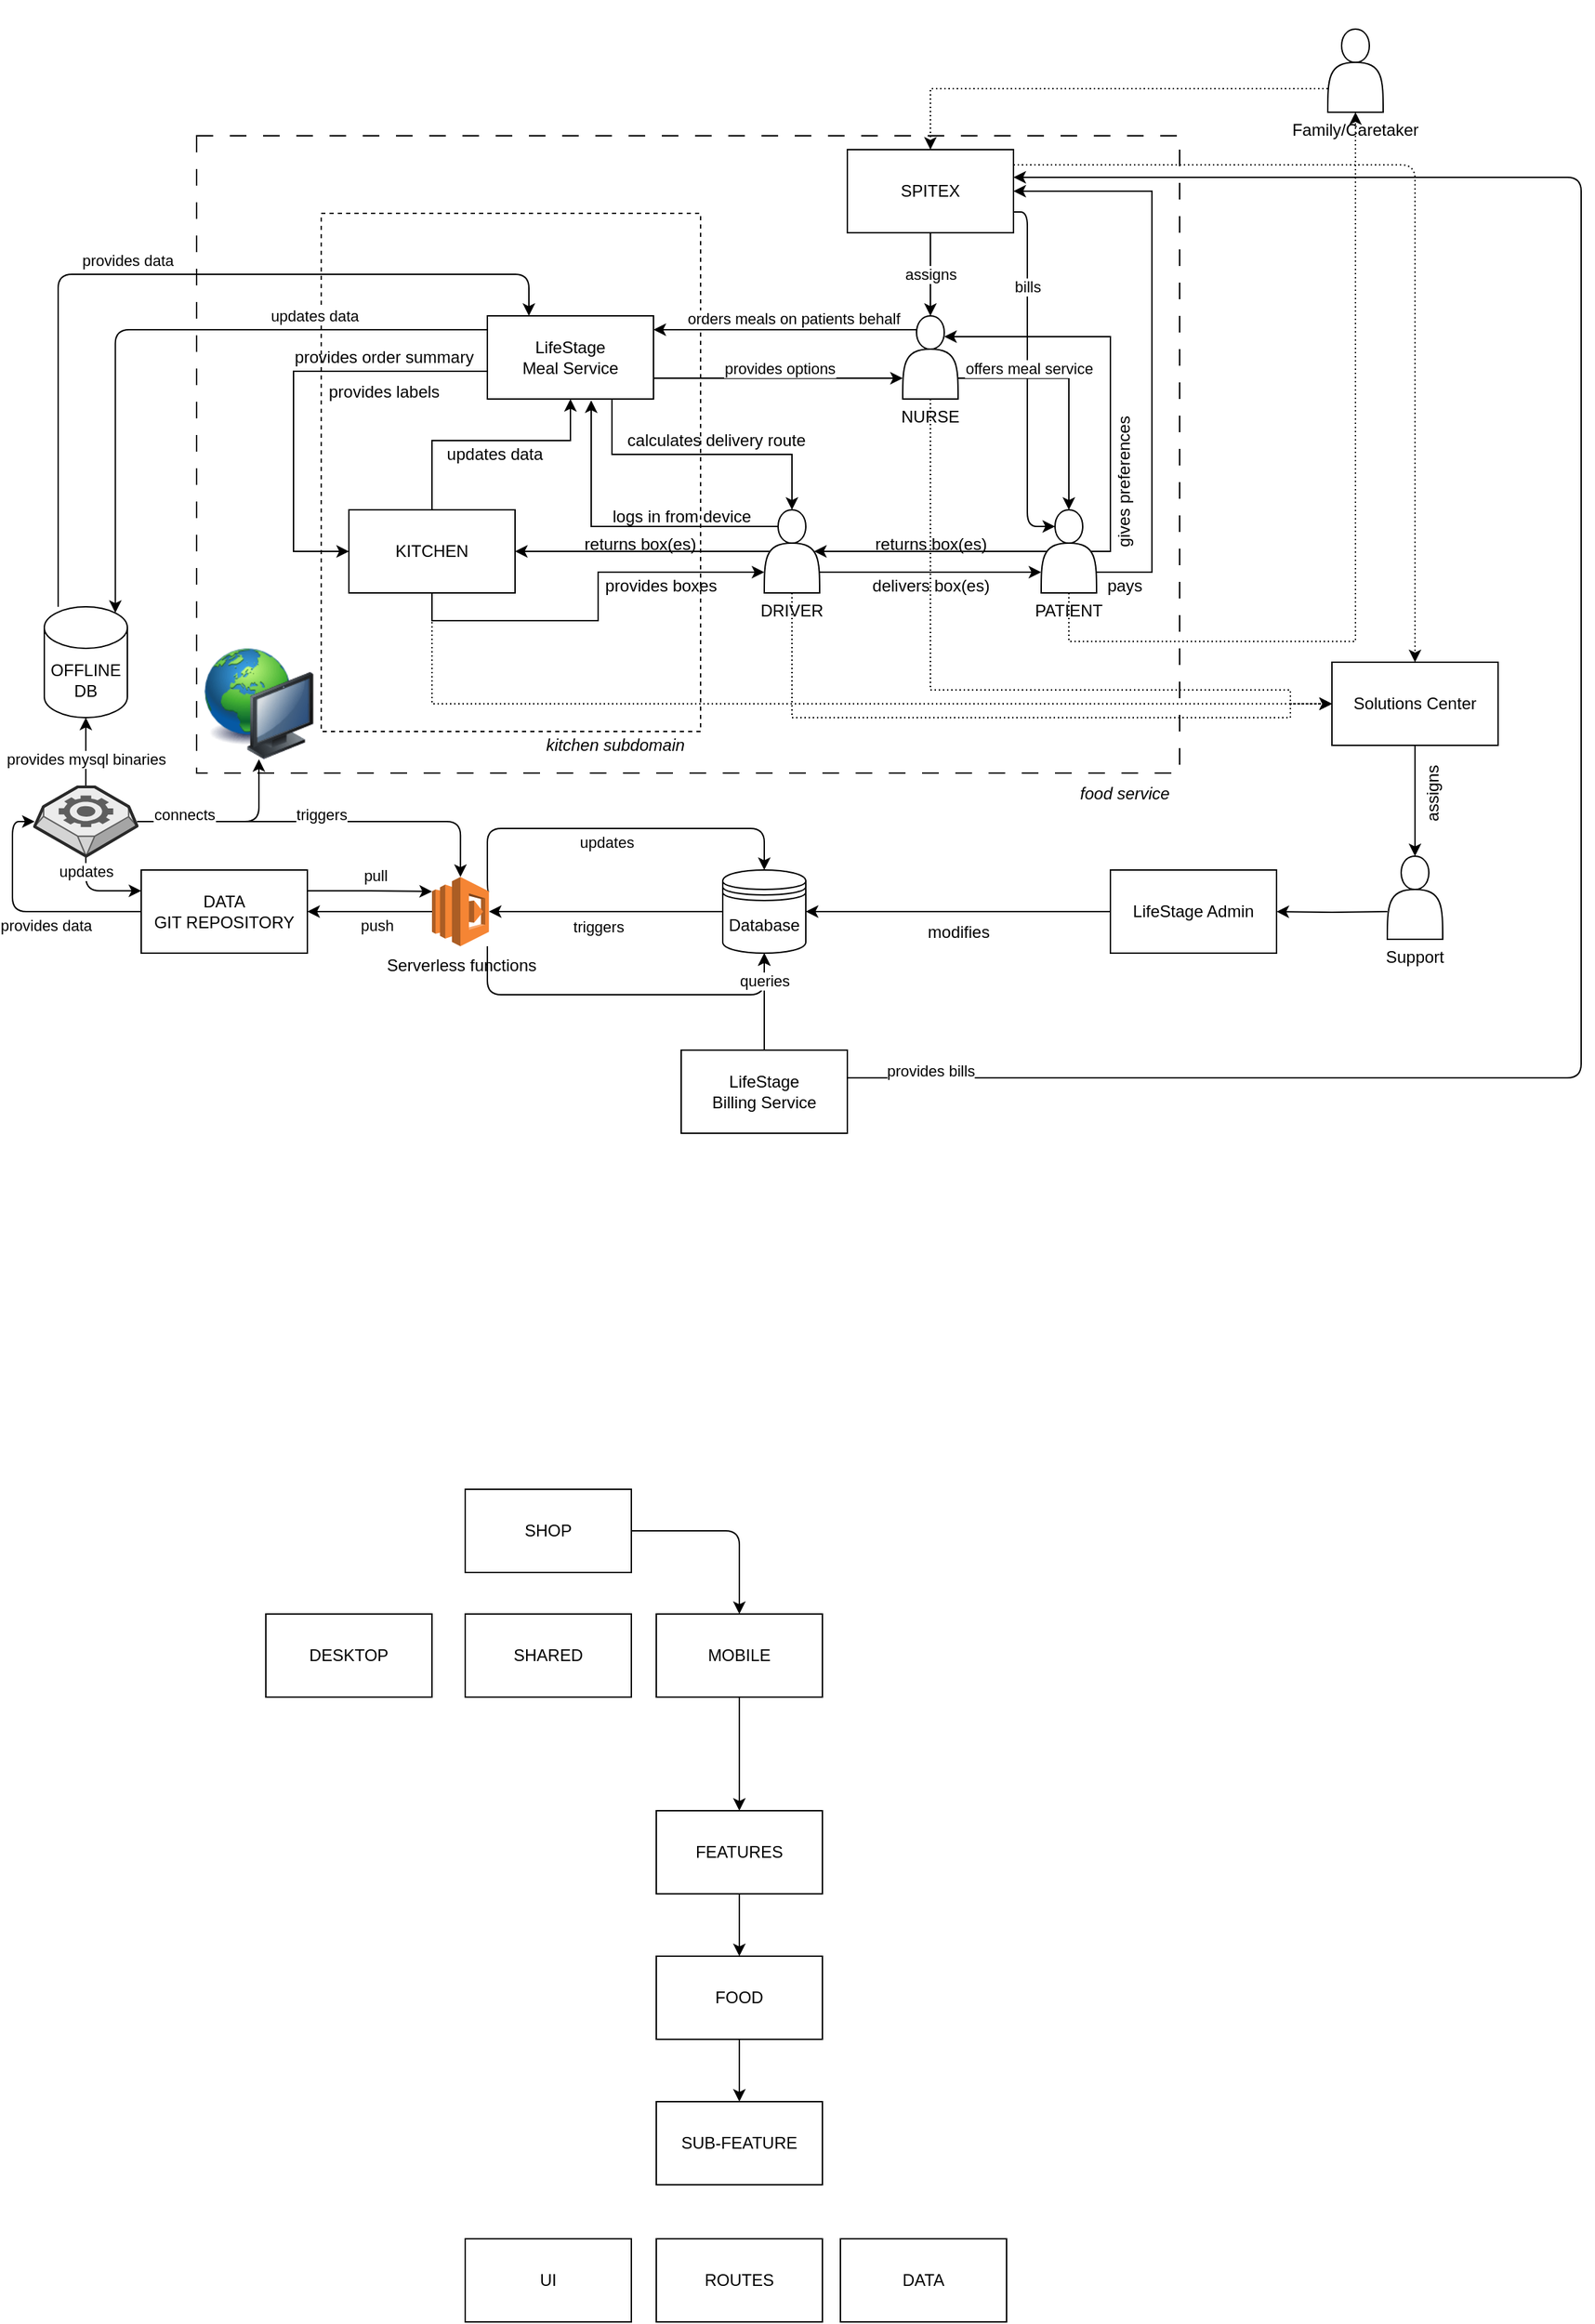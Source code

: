 <mxfile version="21.0.2" type="github">
  <diagram name="Page-1" id="9POOlKeSEhua3jHFWkTK">
    <mxGraphModel dx="1766" dy="1273" grid="0" gridSize="10" guides="1" tooltips="1" connect="1" arrows="1" fold="1" page="0" pageScale="1" pageWidth="850" pageHeight="1100" math="0" shadow="0">
      <root>
        <mxCell id="0" />
        <mxCell id="1" parent="0" />
        <mxCell id="RiPGVF7zUBKzGbnCWVi9-37" value="" style="rounded=0;whiteSpace=wrap;html=1;fillColor=none;dashed=1;dashPattern=12 12;" parent="1" vertex="1">
          <mxGeometry x="110" y="10" width="710" height="460" as="geometry" />
        </mxCell>
        <mxCell id="RiPGVF7zUBKzGbnCWVi9-21" value="" style="rounded=0;whiteSpace=wrap;html=1;fillColor=none;dashed=1;" parent="1" vertex="1">
          <mxGeometry x="200" y="66" width="274" height="374" as="geometry" />
        </mxCell>
        <mxCell id="RiPGVF7zUBKzGbnCWVi9-10" style="edgeStyle=orthogonalEdgeStyle;rounded=0;orthogonalLoop=1;jettySize=auto;html=1;exitX=0.75;exitY=1;exitDx=0;exitDy=0;entryX=0;entryY=0.75;entryDx=0;entryDy=0;" parent="1" source="RiPGVF7zUBKzGbnCWVi9-2" target="RiPGVF7zUBKzGbnCWVi9-4" edge="1">
          <mxGeometry relative="1" as="geometry">
            <Array as="points">
              <mxPoint x="280" y="340" />
              <mxPoint x="280" y="360" />
              <mxPoint x="400" y="360" />
              <mxPoint x="400" y="325" />
            </Array>
          </mxGeometry>
        </mxCell>
        <mxCell id="RiPGVF7zUBKzGbnCWVi9-38" style="edgeStyle=orthogonalEdgeStyle;rounded=0;orthogonalLoop=1;jettySize=auto;html=1;exitX=0.5;exitY=0;exitDx=0;exitDy=0;entryX=0.5;entryY=1;entryDx=0;entryDy=0;" parent="1" source="RiPGVF7zUBKzGbnCWVi9-2" target="RiPGVF7zUBKzGbnCWVi9-16" edge="1">
          <mxGeometry relative="1" as="geometry">
            <Array as="points">
              <mxPoint x="280" y="230" />
              <mxPoint x="380" y="230" />
            </Array>
          </mxGeometry>
        </mxCell>
        <mxCell id="g081R_fADdQYCZew-9LX-15" style="edgeStyle=orthogonalEdgeStyle;rounded=0;orthogonalLoop=1;jettySize=auto;html=1;exitX=0.5;exitY=1;exitDx=0;exitDy=0;entryX=0;entryY=0.5;entryDx=0;entryDy=0;dashed=1;dashPattern=1 2;" edge="1" parent="1" source="RiPGVF7zUBKzGbnCWVi9-2" target="g081R_fADdQYCZew-9LX-5">
          <mxGeometry relative="1" as="geometry" />
        </mxCell>
        <mxCell id="RiPGVF7zUBKzGbnCWVi9-2" value="KITCHEN" style="rounded=0;whiteSpace=wrap;html=1;" parent="1" vertex="1">
          <mxGeometry x="220" y="280" width="120" height="60" as="geometry" />
        </mxCell>
        <mxCell id="RiPGVF7zUBKzGbnCWVi9-13" value="assigns" style="edgeStyle=orthogonalEdgeStyle;rounded=0;orthogonalLoop=1;jettySize=auto;html=1;exitX=0.5;exitY=1;exitDx=0;exitDy=0;entryX=0.5;entryY=0;entryDx=0;entryDy=0;" parent="1" source="RiPGVF7zUBKzGbnCWVi9-3" target="RiPGVF7zUBKzGbnCWVi9-12" edge="1">
          <mxGeometry relative="1" as="geometry">
            <mxPoint x="640" y="60" as="targetPoint" />
            <Array as="points">
              <mxPoint x="640" y="100" />
              <mxPoint x="640" y="100" />
            </Array>
          </mxGeometry>
        </mxCell>
        <mxCell id="g081R_fADdQYCZew-9LX-72" style="edgeStyle=orthogonalEdgeStyle;orthogonalLoop=1;jettySize=auto;html=1;entryX=0.25;entryY=0.2;entryDx=0;entryDy=0;entryPerimeter=0;exitX=1;exitY=0.75;exitDx=0;exitDy=0;" edge="1" parent="1" source="RiPGVF7zUBKzGbnCWVi9-3" target="RiPGVF7zUBKzGbnCWVi9-5">
          <mxGeometry relative="1" as="geometry">
            <Array as="points">
              <mxPoint x="710" y="65" />
              <mxPoint x="710" y="292" />
            </Array>
          </mxGeometry>
        </mxCell>
        <mxCell id="g081R_fADdQYCZew-9LX-73" value="bills" style="edgeLabel;html=1;align=center;verticalAlign=middle;resizable=0;points=[];" vertex="1" connectable="0" parent="g081R_fADdQYCZew-9LX-72">
          <mxGeometry x="-0.788" y="3" relative="1" as="geometry">
            <mxPoint x="-3" y="37" as="offset" />
          </mxGeometry>
        </mxCell>
        <mxCell id="g081R_fADdQYCZew-9LX-97" style="edgeStyle=orthogonalEdgeStyle;orthogonalLoop=1;jettySize=auto;html=1;dashed=1;dashPattern=1 2;" edge="1" parent="1" source="RiPGVF7zUBKzGbnCWVi9-3" target="g081R_fADdQYCZew-9LX-5">
          <mxGeometry relative="1" as="geometry">
            <Array as="points">
              <mxPoint x="990" y="31" />
            </Array>
          </mxGeometry>
        </mxCell>
        <mxCell id="RiPGVF7zUBKzGbnCWVi9-3" value="SPITEX" style="rounded=0;whiteSpace=wrap;html=1;" parent="1" vertex="1">
          <mxGeometry x="580" y="20" width="120" height="60" as="geometry" />
        </mxCell>
        <mxCell id="RiPGVF7zUBKzGbnCWVi9-9" style="edgeStyle=orthogonalEdgeStyle;rounded=0;orthogonalLoop=1;jettySize=auto;html=1;exitX=0.1;exitY=0.5;exitDx=0;exitDy=0;exitPerimeter=0;" parent="1" source="RiPGVF7zUBKzGbnCWVi9-4" target="RiPGVF7zUBKzGbnCWVi9-2" edge="1">
          <mxGeometry relative="1" as="geometry" />
        </mxCell>
        <mxCell id="RiPGVF7zUBKzGbnCWVi9-32" style="edgeStyle=orthogonalEdgeStyle;rounded=0;orthogonalLoop=1;jettySize=auto;html=1;exitX=1;exitY=0.75;exitDx=0;exitDy=0;entryX=0;entryY=0.75;entryDx=0;entryDy=0;" parent="1" source="RiPGVF7zUBKzGbnCWVi9-4" target="RiPGVF7zUBKzGbnCWVi9-5" edge="1">
          <mxGeometry relative="1" as="geometry" />
        </mxCell>
        <mxCell id="RiPGVF7zUBKzGbnCWVi9-49" style="edgeStyle=orthogonalEdgeStyle;rounded=0;orthogonalLoop=1;jettySize=auto;html=1;exitX=0.25;exitY=0.2;exitDx=0;exitDy=0;exitPerimeter=0;entryX=0.625;entryY=1.017;entryDx=0;entryDy=0;entryPerimeter=0;" parent="1" source="RiPGVF7zUBKzGbnCWVi9-4" target="RiPGVF7zUBKzGbnCWVi9-16" edge="1">
          <mxGeometry relative="1" as="geometry" />
        </mxCell>
        <mxCell id="g081R_fADdQYCZew-9LX-14" style="edgeStyle=orthogonalEdgeStyle;rounded=0;orthogonalLoop=1;jettySize=auto;html=1;entryX=0;entryY=0.5;entryDx=0;entryDy=0;dashed=1;dashPattern=1 2;" edge="1" parent="1" source="RiPGVF7zUBKzGbnCWVi9-4" target="g081R_fADdQYCZew-9LX-5">
          <mxGeometry relative="1" as="geometry">
            <Array as="points">
              <mxPoint x="540" y="430" />
              <mxPoint x="900" y="430" />
            </Array>
          </mxGeometry>
        </mxCell>
        <mxCell id="RiPGVF7zUBKzGbnCWVi9-4" value="&lt;div align=&quot;center&quot;&gt;&lt;br&gt;&lt;/div&gt;&lt;div align=&quot;center&quot;&gt;&lt;br&gt;&lt;/div&gt;&lt;div align=&quot;center&quot;&gt;&lt;br&gt;&lt;/div&gt;&lt;div align=&quot;center&quot;&gt;&lt;br&gt;&lt;/div&gt;&lt;div align=&quot;center&quot;&gt;&lt;br&gt;&lt;/div&gt;&lt;div align=&quot;center&quot;&gt;&lt;br&gt;&lt;/div&gt;&lt;p style=&quot;line-height: 120%;&quot;&gt;DRIVER&lt;/p&gt;" style="shape=actor;whiteSpace=wrap;html=1;rounded=0;" parent="1" vertex="1">
          <mxGeometry x="520" y="280" width="40" height="60" as="geometry" />
        </mxCell>
        <mxCell id="RiPGVF7zUBKzGbnCWVi9-20" style="edgeStyle=orthogonalEdgeStyle;rounded=0;orthogonalLoop=1;jettySize=auto;html=1;exitX=0.9;exitY=0.5;exitDx=0;exitDy=0;exitPerimeter=0;entryX=0.75;entryY=0.25;entryDx=0;entryDy=0;entryPerimeter=0;" parent="1" source="RiPGVF7zUBKzGbnCWVi9-5" target="RiPGVF7zUBKzGbnCWVi9-12" edge="1">
          <mxGeometry relative="1" as="geometry">
            <mxPoint x="660" y="150" as="targetPoint" />
            <Array as="points">
              <mxPoint x="770" y="310" />
              <mxPoint x="770" y="155" />
            </Array>
          </mxGeometry>
        </mxCell>
        <mxCell id="RiPGVF7zUBKzGbnCWVi9-33" style="edgeStyle=orthogonalEdgeStyle;rounded=0;orthogonalLoop=1;jettySize=auto;html=1;exitX=0.1;exitY=0.5;exitDx=0;exitDy=0;exitPerimeter=0;entryX=0.9;entryY=0.5;entryDx=0;entryDy=0;entryPerimeter=0;" parent="1" source="RiPGVF7zUBKzGbnCWVi9-5" target="RiPGVF7zUBKzGbnCWVi9-4" edge="1">
          <mxGeometry relative="1" as="geometry" />
        </mxCell>
        <mxCell id="RiPGVF7zUBKzGbnCWVi9-52" style="edgeStyle=orthogonalEdgeStyle;rounded=0;orthogonalLoop=1;jettySize=auto;html=1;exitX=1;exitY=0.75;exitDx=0;exitDy=0;entryX=1;entryY=0.5;entryDx=0;entryDy=0;" parent="1" source="RiPGVF7zUBKzGbnCWVi9-5" target="RiPGVF7zUBKzGbnCWVi9-3" edge="1">
          <mxGeometry relative="1" as="geometry">
            <Array as="points">
              <mxPoint x="800" y="325" />
              <mxPoint x="800" y="50" />
            </Array>
          </mxGeometry>
        </mxCell>
        <mxCell id="g081R_fADdQYCZew-9LX-12" style="edgeStyle=orthogonalEdgeStyle;rounded=0;orthogonalLoop=1;jettySize=auto;html=1;dashed=1;dashPattern=1 2;entryX=0.5;entryY=1;entryDx=0;entryDy=0;" edge="1" parent="1" source="RiPGVF7zUBKzGbnCWVi9-5" target="g081R_fADdQYCZew-9LX-2">
          <mxGeometry relative="1" as="geometry">
            <Array as="points">
              <mxPoint x="740" y="375" />
              <mxPoint x="947" y="375" />
            </Array>
          </mxGeometry>
        </mxCell>
        <mxCell id="RiPGVF7zUBKzGbnCWVi9-5" value="&lt;br&gt;&lt;br&gt;&lt;br&gt;&lt;br&gt;&lt;br&gt;&lt;br&gt;PATIENT" style="shape=actor;whiteSpace=wrap;html=1;rounded=0;" parent="1" vertex="1">
          <mxGeometry x="720" y="280" width="40" height="60" as="geometry" />
        </mxCell>
        <mxCell id="RiPGVF7zUBKzGbnCWVi9-14" style="edgeStyle=orthogonalEdgeStyle;rounded=0;orthogonalLoop=1;jettySize=auto;html=1;exitX=1;exitY=0.75;exitDx=0;exitDy=0;entryX=0.5;entryY=0;entryDx=0;entryDy=0;" parent="1" source="RiPGVF7zUBKzGbnCWVi9-12" target="RiPGVF7zUBKzGbnCWVi9-5" edge="1">
          <mxGeometry relative="1" as="geometry">
            <Array as="points">
              <mxPoint x="740" y="185" />
            </Array>
          </mxGeometry>
        </mxCell>
        <mxCell id="g081R_fADdQYCZew-9LX-74" value="offers meal service" style="edgeLabel;html=1;align=center;verticalAlign=middle;resizable=0;points=[];" vertex="1" connectable="0" parent="RiPGVF7zUBKzGbnCWVi9-14">
          <mxGeometry x="-0.16" y="-1" relative="1" as="geometry">
            <mxPoint x="-23" y="-8" as="offset" />
          </mxGeometry>
        </mxCell>
        <mxCell id="RiPGVF7zUBKzGbnCWVi9-15" style="edgeStyle=orthogonalEdgeStyle;rounded=0;orthogonalLoop=1;jettySize=auto;html=1;exitX=0;exitY=0.75;exitDx=0;exitDy=0;entryX=1;entryY=0.5;entryDx=0;entryDy=0;startArrow=classic;startFill=1;endArrow=none;endFill=0;" parent="1" source="RiPGVF7zUBKzGbnCWVi9-12" target="RiPGVF7zUBKzGbnCWVi9-16" edge="1">
          <mxGeometry relative="1" as="geometry">
            <mxPoint x="550" y="185" as="targetPoint" />
            <Array as="points">
              <mxPoint x="440" y="185" />
            </Array>
          </mxGeometry>
        </mxCell>
        <mxCell id="g081R_fADdQYCZew-9LX-76" value="provides options" style="edgeLabel;html=1;align=center;verticalAlign=middle;resizable=0;points=[];" vertex="1" connectable="0" parent="RiPGVF7zUBKzGbnCWVi9-15">
          <mxGeometry x="-0.084" y="1" relative="1" as="geometry">
            <mxPoint y="-8" as="offset" />
          </mxGeometry>
        </mxCell>
        <mxCell id="g081R_fADdQYCZew-9LX-17" style="edgeStyle=orthogonalEdgeStyle;rounded=0;orthogonalLoop=1;jettySize=auto;html=1;entryX=0;entryY=0.5;entryDx=0;entryDy=0;dashed=1;dashPattern=1 2;" edge="1" parent="1" source="RiPGVF7zUBKzGbnCWVi9-12" target="g081R_fADdQYCZew-9LX-5">
          <mxGeometry relative="1" as="geometry">
            <Array as="points">
              <mxPoint x="640" y="410" />
              <mxPoint x="900" y="410" />
              <mxPoint x="900" y="420" />
            </Array>
          </mxGeometry>
        </mxCell>
        <mxCell id="RiPGVF7zUBKzGbnCWVi9-12" value="&lt;div&gt;&lt;br&gt;&lt;/div&gt;&lt;div&gt;&lt;br&gt;&lt;/div&gt;&lt;div&gt;&lt;br&gt;&lt;/div&gt;&lt;div&gt;&lt;br&gt;&lt;/div&gt;&lt;div&gt;&lt;br&gt;&lt;/div&gt;&lt;div&gt;&lt;br&gt;NURSE&lt;br&gt;&lt;/div&gt;" style="shape=actor;whiteSpace=wrap;html=1;rounded=0;" parent="1" vertex="1">
          <mxGeometry x="620" y="140" width="40" height="60" as="geometry" />
        </mxCell>
        <mxCell id="RiPGVF7zUBKzGbnCWVi9-17" style="edgeStyle=orthogonalEdgeStyle;rounded=0;orthogonalLoop=1;jettySize=auto;html=1;exitX=0;exitY=0.5;exitDx=0;exitDy=0;" parent="1" source="RiPGVF7zUBKzGbnCWVi9-16" target="RiPGVF7zUBKzGbnCWVi9-2" edge="1">
          <mxGeometry relative="1" as="geometry">
            <Array as="points">
              <mxPoint x="180" y="180" />
              <mxPoint x="180" y="310" />
            </Array>
          </mxGeometry>
        </mxCell>
        <mxCell id="RiPGVF7zUBKzGbnCWVi9-19" style="edgeStyle=orthogonalEdgeStyle;rounded=0;orthogonalLoop=1;jettySize=auto;html=1;entryX=0.25;entryY=0.2;entryDx=0;entryDy=0;entryPerimeter=0;startArrow=classic;startFill=1;endArrow=none;endFill=0;" parent="1" source="RiPGVF7zUBKzGbnCWVi9-16" target="RiPGVF7zUBKzGbnCWVi9-12" edge="1">
          <mxGeometry relative="1" as="geometry">
            <Array as="points">
              <mxPoint x="630" y="150" />
            </Array>
          </mxGeometry>
        </mxCell>
        <mxCell id="g081R_fADdQYCZew-9LX-75" value="orders meals on patients behalf" style="edgeLabel;html=1;align=center;verticalAlign=middle;resizable=0;points=[];" vertex="1" connectable="0" parent="RiPGVF7zUBKzGbnCWVi9-19">
          <mxGeometry x="0.451" y="-1" relative="1" as="geometry">
            <mxPoint x="-39" y="-9" as="offset" />
          </mxGeometry>
        </mxCell>
        <mxCell id="RiPGVF7zUBKzGbnCWVi9-47" style="edgeStyle=orthogonalEdgeStyle;rounded=0;orthogonalLoop=1;jettySize=auto;html=1;exitX=0.75;exitY=1;exitDx=0;exitDy=0;entryX=0.5;entryY=0;entryDx=0;entryDy=0;" parent="1" source="RiPGVF7zUBKzGbnCWVi9-16" target="RiPGVF7zUBKzGbnCWVi9-4" edge="1">
          <mxGeometry relative="1" as="geometry" />
        </mxCell>
        <mxCell id="g081R_fADdQYCZew-9LX-59" style="edgeStyle=orthogonalEdgeStyle;orthogonalLoop=1;jettySize=auto;html=1;entryX=0.855;entryY=0;entryDx=0;entryDy=4.35;entryPerimeter=0;" edge="1" parent="1" source="RiPGVF7zUBKzGbnCWVi9-16" target="g081R_fADdQYCZew-9LX-39">
          <mxGeometry relative="1" as="geometry">
            <Array as="points">
              <mxPoint x="51" y="150" />
            </Array>
          </mxGeometry>
        </mxCell>
        <mxCell id="g081R_fADdQYCZew-9LX-62" value="updates data" style="edgeLabel;html=1;align=center;verticalAlign=middle;resizable=0;points=[];" vertex="1" connectable="0" parent="g081R_fADdQYCZew-9LX-59">
          <mxGeometry x="-0.39" relative="1" as="geometry">
            <mxPoint x="19" y="-10" as="offset" />
          </mxGeometry>
        </mxCell>
        <mxCell id="RiPGVF7zUBKzGbnCWVi9-16" value="LifeStage &lt;br&gt;Meal Service" style="whiteSpace=wrap;html=1;rounded=0;" parent="1" vertex="1">
          <mxGeometry x="320" y="140" width="120" height="60" as="geometry" />
        </mxCell>
        <mxCell id="RiPGVF7zUBKzGbnCWVi9-23" value="gives preferences" style="text;html=1;align=center;verticalAlign=middle;resizable=0;points=[];autosize=1;strokeColor=none;fillColor=none;rotation=270;rounded=0;" parent="1" vertex="1">
          <mxGeometry x="720" y="245" width="120" height="30" as="geometry" />
        </mxCell>
        <mxCell id="RiPGVF7zUBKzGbnCWVi9-25" value="delivers box(es)" style="text;html=1;align=center;verticalAlign=middle;resizable=0;points=[];autosize=1;strokeColor=none;fillColor=none;rounded=0;" parent="1" vertex="1">
          <mxGeometry x="585" y="320" width="110" height="30" as="geometry" />
        </mxCell>
        <mxCell id="RiPGVF7zUBKzGbnCWVi9-27" value="returns box(es)" style="text;html=1;align=center;verticalAlign=middle;resizable=0;points=[];autosize=1;strokeColor=none;fillColor=none;rounded=0;" parent="1" vertex="1">
          <mxGeometry x="590" y="290" width="100" height="30" as="geometry" />
        </mxCell>
        <mxCell id="RiPGVF7zUBKzGbnCWVi9-28" value="returns box(es)" style="text;html=1;align=center;verticalAlign=middle;resizable=0;points=[];autosize=1;strokeColor=none;fillColor=none;rounded=0;" parent="1" vertex="1">
          <mxGeometry x="380" y="290" width="100" height="30" as="geometry" />
        </mxCell>
        <mxCell id="RiPGVF7zUBKzGbnCWVi9-29" value="provides boxes" style="text;html=1;align=center;verticalAlign=middle;resizable=0;points=[];autosize=1;strokeColor=none;fillColor=none;rounded=0;" parent="1" vertex="1">
          <mxGeometry x="395" y="320" width="100" height="30" as="geometry" />
        </mxCell>
        <mxCell id="RiPGVF7zUBKzGbnCWVi9-30" value="provides order summary" style="text;html=1;align=center;verticalAlign=middle;resizable=0;points=[];autosize=1;strokeColor=none;fillColor=none;rounded=0;" parent="1" vertex="1">
          <mxGeometry x="170" y="155" width="150" height="30" as="geometry" />
        </mxCell>
        <mxCell id="RiPGVF7zUBKzGbnCWVi9-39" value="updates data" style="text;html=1;align=center;verticalAlign=middle;resizable=0;points=[];autosize=1;strokeColor=none;fillColor=none;rounded=0;" parent="1" vertex="1">
          <mxGeometry x="280" y="225" width="90" height="30" as="geometry" />
        </mxCell>
        <mxCell id="RiPGVF7zUBKzGbnCWVi9-45" value="&lt;div&gt;kitchen subdomain&lt;/div&gt;" style="text;html=1;align=center;verticalAlign=middle;resizable=0;points=[];autosize=1;strokeColor=none;fillColor=none;fontStyle=2;rounded=0;" parent="1" vertex="1">
          <mxGeometry x="352" y="435" width="120" height="30" as="geometry" />
        </mxCell>
        <mxCell id="RiPGVF7zUBKzGbnCWVi9-46" value="food service" style="text;html=1;align=center;verticalAlign=middle;resizable=0;points=[];autosize=1;strokeColor=none;fillColor=none;fontStyle=2;rounded=0;" parent="1" vertex="1">
          <mxGeometry x="738.5" y="472" width="83" height="26" as="geometry" />
        </mxCell>
        <mxCell id="RiPGVF7zUBKzGbnCWVi9-48" value="&lt;div&gt;calculates delivery route&lt;/div&gt;" style="text;html=1;align=center;verticalAlign=middle;resizable=0;points=[];autosize=1;strokeColor=none;fillColor=none;rounded=0;" parent="1" vertex="1">
          <mxGeometry x="410" y="215" width="150" height="30" as="geometry" />
        </mxCell>
        <mxCell id="RiPGVF7zUBKzGbnCWVi9-50" value="&lt;div&gt;logs in from device&lt;/div&gt;" style="text;html=1;align=center;verticalAlign=middle;resizable=0;points=[];autosize=1;strokeColor=none;fillColor=none;rounded=0;" parent="1" vertex="1">
          <mxGeometry x="400" y="270" width="120" height="30" as="geometry" />
        </mxCell>
        <mxCell id="RiPGVF7zUBKzGbnCWVi9-55" value="pays" style="text;html=1;align=center;verticalAlign=middle;resizable=0;points=[];autosize=1;strokeColor=none;fillColor=none;rotation=0;rounded=0;" parent="1" vertex="1">
          <mxGeometry x="755" y="320" width="50" height="30" as="geometry" />
        </mxCell>
        <mxCell id="RiPGVF7zUBKzGbnCWVi9-58" value="provides labels" style="text;html=1;align=center;verticalAlign=middle;resizable=0;points=[];autosize=1;strokeColor=none;fillColor=none;rounded=0;" parent="1" vertex="1">
          <mxGeometry x="195" y="180" width="100" height="30" as="geometry" />
        </mxCell>
        <mxCell id="g081R_fADdQYCZew-9LX-21" style="edgeStyle=orthogonalEdgeStyle;orthogonalLoop=1;jettySize=auto;html=1;entryX=1;entryY=0.5;entryDx=0;entryDy=0;rounded=0;" edge="1" parent="1" target="g081R_fADdQYCZew-9LX-6">
          <mxGeometry relative="1" as="geometry">
            <mxPoint x="970" y="570" as="sourcePoint" />
          </mxGeometry>
        </mxCell>
        <mxCell id="g081R_fADdQYCZew-9LX-1" value="&lt;div&gt;&lt;br&gt;&lt;br&gt;&lt;br&gt;&lt;br&gt;&lt;br&gt;&lt;br&gt;Support&lt;/div&gt;" style="shape=actor;whiteSpace=wrap;html=1;rounded=0;" vertex="1" parent="1">
          <mxGeometry x="970" y="530" width="40" height="60" as="geometry" />
        </mxCell>
        <mxCell id="g081R_fADdQYCZew-9LX-19" style="edgeStyle=orthogonalEdgeStyle;orthogonalLoop=1;jettySize=auto;html=1;entryX=0.5;entryY=0;entryDx=0;entryDy=0;rounded=0;dashed=1;dashPattern=1 2;" edge="1" parent="1" source="g081R_fADdQYCZew-9LX-2" target="RiPGVF7zUBKzGbnCWVi9-3">
          <mxGeometry relative="1" as="geometry">
            <Array as="points">
              <mxPoint x="900" y="-24" />
              <mxPoint x="640" y="-24" />
            </Array>
          </mxGeometry>
        </mxCell>
        <mxCell id="g081R_fADdQYCZew-9LX-2" value="&lt;div&gt;&lt;br&gt;&lt;/div&gt;&lt;div&gt;&lt;br&gt;&lt;/div&gt;&lt;div&gt;&lt;br&gt;&lt;/div&gt;&lt;div&gt;&lt;br&gt;&lt;/div&gt;&lt;div&gt;&lt;br&gt;&lt;/div&gt;&lt;div&gt;&lt;br&gt;&lt;/div&gt;&lt;div&gt;Family/Caretaker&lt;br&gt;&lt;/div&gt;" style="shape=actor;whiteSpace=wrap;html=1;rounded=0;" vertex="1" parent="1">
          <mxGeometry x="927" y="-67" width="40" height="60" as="geometry" />
        </mxCell>
        <mxCell id="g081R_fADdQYCZew-9LX-20" style="edgeStyle=orthogonalEdgeStyle;orthogonalLoop=1;jettySize=auto;html=1;exitX=0.5;exitY=1;exitDx=0;exitDy=0;entryX=0.5;entryY=0;entryDx=0;entryDy=0;" edge="1" parent="1" source="g081R_fADdQYCZew-9LX-5" target="g081R_fADdQYCZew-9LX-1">
          <mxGeometry relative="1" as="geometry" />
        </mxCell>
        <mxCell id="g081R_fADdQYCZew-9LX-5" value="&lt;div&gt;Solutions Center&lt;/div&gt;" style="rounded=0;whiteSpace=wrap;html=1;" vertex="1" parent="1">
          <mxGeometry x="930" y="390" width="120" height="60" as="geometry" />
        </mxCell>
        <mxCell id="g081R_fADdQYCZew-9LX-10" style="edgeStyle=orthogonalEdgeStyle;rounded=0;orthogonalLoop=1;jettySize=auto;html=1;entryX=1;entryY=0.5;entryDx=0;entryDy=0;" edge="1" parent="1" source="g081R_fADdQYCZew-9LX-6" target="g081R_fADdQYCZew-9LX-9">
          <mxGeometry relative="1" as="geometry" />
        </mxCell>
        <mxCell id="g081R_fADdQYCZew-9LX-6" value="LifeStage Admin" style="rounded=0;whiteSpace=wrap;html=1;" vertex="1" parent="1">
          <mxGeometry x="770" y="540" width="120" height="60" as="geometry" />
        </mxCell>
        <mxCell id="g081R_fADdQYCZew-9LX-32" style="edgeStyle=orthogonalEdgeStyle;orthogonalLoop=1;jettySize=auto;html=1;entryX=1;entryY=0.5;entryDx=0;entryDy=0;entryPerimeter=0;" edge="1" parent="1" source="g081R_fADdQYCZew-9LX-9" target="g081R_fADdQYCZew-9LX-30">
          <mxGeometry relative="1" as="geometry" />
        </mxCell>
        <mxCell id="g081R_fADdQYCZew-9LX-34" value="triggers" style="edgeLabel;html=1;align=center;verticalAlign=middle;resizable=0;points=[];" vertex="1" connectable="0" parent="g081R_fADdQYCZew-9LX-32">
          <mxGeometry x="-0.259" y="2" relative="1" as="geometry">
            <mxPoint x="-28" y="9" as="offset" />
          </mxGeometry>
        </mxCell>
        <mxCell id="g081R_fADdQYCZew-9LX-9" value="Database" style="shape=datastore;whiteSpace=wrap;html=1;rounded=0;" vertex="1" parent="1">
          <mxGeometry x="490" y="540" width="60" height="60" as="geometry" />
        </mxCell>
        <mxCell id="g081R_fADdQYCZew-9LX-22" value="&lt;div&gt;assigns&lt;/div&gt;&lt;div&gt;&lt;br&gt;&lt;/div&gt;" style="text;html=1;align=center;verticalAlign=middle;resizable=0;points=[];autosize=1;strokeColor=none;fillColor=none;rotation=270;" vertex="1" parent="1">
          <mxGeometry x="980" y="465" width="60" height="40" as="geometry" />
        </mxCell>
        <mxCell id="g081R_fADdQYCZew-9LX-23" value="modifies" style="text;html=1;align=center;verticalAlign=middle;resizable=0;points=[];autosize=1;strokeColor=none;fillColor=none;" vertex="1" parent="1">
          <mxGeometry x="625" y="570" width="70" height="30" as="geometry" />
        </mxCell>
        <mxCell id="g081R_fADdQYCZew-9LX-36" style="edgeStyle=orthogonalEdgeStyle;orthogonalLoop=1;jettySize=auto;html=1;entryX=1;entryY=0.5;entryDx=0;entryDy=0;" edge="1" parent="1" source="g081R_fADdQYCZew-9LX-30" target="g081R_fADdQYCZew-9LX-37">
          <mxGeometry relative="1" as="geometry">
            <mxPoint x="200" y="570" as="targetPoint" />
          </mxGeometry>
        </mxCell>
        <mxCell id="g081R_fADdQYCZew-9LX-43" value="push" style="edgeLabel;html=1;align=center;verticalAlign=middle;resizable=0;points=[];" vertex="1" connectable="0" parent="g081R_fADdQYCZew-9LX-36">
          <mxGeometry x="0.062" y="1" relative="1" as="geometry">
            <mxPoint x="8" y="9" as="offset" />
          </mxGeometry>
        </mxCell>
        <mxCell id="g081R_fADdQYCZew-9LX-41" style="edgeStyle=orthogonalEdgeStyle;orthogonalLoop=1;jettySize=auto;html=1;entryX=0.5;entryY=0;entryDx=0;entryDy=0;exitX=1;exitY=0.21;exitDx=0;exitDy=0;exitPerimeter=0;" edge="1" parent="1" source="g081R_fADdQYCZew-9LX-30" target="g081R_fADdQYCZew-9LX-9">
          <mxGeometry relative="1" as="geometry">
            <Array as="points">
              <mxPoint x="320" y="555" />
              <mxPoint x="320" y="510" />
              <mxPoint x="520" y="510" />
            </Array>
          </mxGeometry>
        </mxCell>
        <mxCell id="g081R_fADdQYCZew-9LX-42" value="updates" style="edgeLabel;html=1;align=center;verticalAlign=middle;resizable=0;points=[];" vertex="1" connectable="0" parent="g081R_fADdQYCZew-9LX-41">
          <mxGeometry x="-0.284" y="2" relative="1" as="geometry">
            <mxPoint x="33" y="12" as="offset" />
          </mxGeometry>
        </mxCell>
        <mxCell id="g081R_fADdQYCZew-9LX-77" style="edgeStyle=orthogonalEdgeStyle;orthogonalLoop=1;jettySize=auto;html=1;" edge="1" parent="1" source="g081R_fADdQYCZew-9LX-30">
          <mxGeometry relative="1" as="geometry">
            <mxPoint x="520" y="600" as="targetPoint" />
            <Array as="points">
              <mxPoint x="320" y="630" />
              <mxPoint x="520" y="630" />
            </Array>
          </mxGeometry>
        </mxCell>
        <mxCell id="g081R_fADdQYCZew-9LX-30" value="&lt;div&gt;Serverless functions&lt;/div&gt;" style="outlineConnect=0;dashed=0;verticalLabelPosition=bottom;verticalAlign=top;align=center;html=1;shape=mxgraph.aws3.lambda;fillColor=#F58534;gradientColor=none;" vertex="1" parent="1">
          <mxGeometry x="280" y="545" width="41.13" height="50" as="geometry" />
        </mxCell>
        <mxCell id="g081R_fADdQYCZew-9LX-38" style="edgeStyle=orthogonalEdgeStyle;orthogonalLoop=1;jettySize=auto;html=1;" edge="1" parent="1" source="g081R_fADdQYCZew-9LX-37" target="g081R_fADdQYCZew-9LX-53">
          <mxGeometry relative="1" as="geometry">
            <mxPoint x="20" y="500" as="targetPoint" />
            <Array as="points">
              <mxPoint x="-23" y="570" />
            </Array>
          </mxGeometry>
        </mxCell>
        <mxCell id="g081R_fADdQYCZew-9LX-63" value="provides data" style="edgeLabel;html=1;align=center;verticalAlign=middle;resizable=0;points=[];" vertex="1" connectable="0" parent="g081R_fADdQYCZew-9LX-38">
          <mxGeometry x="-0.202" relative="1" as="geometry">
            <mxPoint y="10" as="offset" />
          </mxGeometry>
        </mxCell>
        <mxCell id="g081R_fADdQYCZew-9LX-40" style="edgeStyle=orthogonalEdgeStyle;orthogonalLoop=1;jettySize=auto;html=1;exitX=1;exitY=0.25;exitDx=0;exitDy=0;rounded=0;entryX=0;entryY=0.21;entryDx=0;entryDy=0;entryPerimeter=0;" edge="1" parent="1" source="g081R_fADdQYCZew-9LX-37" target="g081R_fADdQYCZew-9LX-30">
          <mxGeometry relative="1" as="geometry">
            <mxPoint x="274" y="552" as="targetPoint" />
            <Array as="points">
              <mxPoint x="235" y="555" />
            </Array>
          </mxGeometry>
        </mxCell>
        <mxCell id="g081R_fADdQYCZew-9LX-99" value="&lt;div&gt;pull&lt;/div&gt;" style="edgeLabel;html=1;align=center;verticalAlign=middle;resizable=0;points=[];" vertex="1" connectable="0" parent="g081R_fADdQYCZew-9LX-40">
          <mxGeometry x="0.39" relative="1" as="geometry">
            <mxPoint x="-14" y="-11" as="offset" />
          </mxGeometry>
        </mxCell>
        <mxCell id="g081R_fADdQYCZew-9LX-37" value="DATA&lt;br&gt;GIT REPOSITORY" style="whiteSpace=wrap;html=1;" vertex="1" parent="1">
          <mxGeometry x="70" y="540" width="120" height="60" as="geometry" />
        </mxCell>
        <mxCell id="g081R_fADdQYCZew-9LX-46" style="edgeStyle=orthogonalEdgeStyle;orthogonalLoop=1;jettySize=auto;html=1;entryX=0.25;entryY=0;entryDx=0;entryDy=0;" edge="1" parent="1" source="g081R_fADdQYCZew-9LX-39" target="RiPGVF7zUBKzGbnCWVi9-16">
          <mxGeometry relative="1" as="geometry">
            <Array as="points">
              <mxPoint x="10" y="110" />
              <mxPoint x="350" y="110" />
            </Array>
          </mxGeometry>
        </mxCell>
        <mxCell id="g081R_fADdQYCZew-9LX-61" value="provides data" style="edgeLabel;html=1;align=center;verticalAlign=middle;resizable=0;points=[];" vertex="1" connectable="0" parent="g081R_fADdQYCZew-9LX-46">
          <mxGeometry x="0.016" relative="1" as="geometry">
            <mxPoint x="-20" y="-10" as="offset" />
          </mxGeometry>
        </mxCell>
        <mxCell id="g081R_fADdQYCZew-9LX-39" value="OFFLINE DB" style="shape=cylinder3;whiteSpace=wrap;html=1;boundedLbl=1;backgroundOutline=1;size=15;" vertex="1" parent="1">
          <mxGeometry y="350" width="60" height="80" as="geometry" />
        </mxCell>
        <mxCell id="g081R_fADdQYCZew-9LX-48" style="edgeStyle=orthogonalEdgeStyle;orthogonalLoop=1;jettySize=auto;html=1;" edge="1" parent="1" source="g081R_fADdQYCZew-9LX-47" target="RiPGVF7zUBKzGbnCWVi9-3">
          <mxGeometry relative="1" as="geometry">
            <Array as="points">
              <mxPoint x="1110" y="690" />
              <mxPoint x="1110" y="40" />
            </Array>
          </mxGeometry>
        </mxCell>
        <mxCell id="g081R_fADdQYCZew-9LX-49" value="provides bills" style="edgeLabel;html=1;align=center;verticalAlign=middle;resizable=0;points=[];" vertex="1" connectable="0" parent="g081R_fADdQYCZew-9LX-48">
          <mxGeometry x="-0.044" y="1" relative="1" as="geometry">
            <mxPoint x="-469" y="225" as="offset" />
          </mxGeometry>
        </mxCell>
        <mxCell id="g081R_fADdQYCZew-9LX-71" value="queries" style="edgeStyle=orthogonalEdgeStyle;orthogonalLoop=1;jettySize=auto;html=1;entryX=0.5;entryY=1;entryDx=0;entryDy=0;" edge="1" parent="1" source="g081R_fADdQYCZew-9LX-47" target="g081R_fADdQYCZew-9LX-9">
          <mxGeometry x="0.429" relative="1" as="geometry">
            <mxPoint as="offset" />
          </mxGeometry>
        </mxCell>
        <mxCell id="g081R_fADdQYCZew-9LX-47" value="LifeStage &lt;br&gt;Billing Service" style="rounded=0;whiteSpace=wrap;html=1;" vertex="1" parent="1">
          <mxGeometry x="460" y="670" width="120" height="60" as="geometry" />
        </mxCell>
        <mxCell id="g081R_fADdQYCZew-9LX-50" value="" style="image;html=1;image=img/lib/clip_art/computers/Network_128x128.png" vertex="1" parent="1">
          <mxGeometry x="115" y="380" width="80" height="80" as="geometry" />
        </mxCell>
        <mxCell id="g081R_fADdQYCZew-9LX-54" style="edgeStyle=orthogonalEdgeStyle;orthogonalLoop=1;jettySize=auto;html=1;entryX=0.5;entryY=1;entryDx=0;entryDy=0;entryPerimeter=0;startArrow=none;startFill=0;" edge="1" parent="1" source="g081R_fADdQYCZew-9LX-53" target="g081R_fADdQYCZew-9LX-39">
          <mxGeometry relative="1" as="geometry" />
        </mxCell>
        <mxCell id="g081R_fADdQYCZew-9LX-65" value="provides mysql binaries" style="edgeLabel;html=1;align=center;verticalAlign=middle;resizable=0;points=[];" vertex="1" connectable="0" parent="g081R_fADdQYCZew-9LX-54">
          <mxGeometry x="-0.152" y="-3" relative="1" as="geometry">
            <mxPoint x="-3" y="1" as="offset" />
          </mxGeometry>
        </mxCell>
        <mxCell id="g081R_fADdQYCZew-9LX-55" value="" style="edgeStyle=orthogonalEdgeStyle;orthogonalLoop=1;jettySize=auto;html=1;entryX=0.5;entryY=1;entryDx=0;entryDy=0;" edge="1" parent="1" source="g081R_fADdQYCZew-9LX-53" target="g081R_fADdQYCZew-9LX-50">
          <mxGeometry relative="1" as="geometry">
            <Array as="points">
              <mxPoint x="155" y="505" />
            </Array>
          </mxGeometry>
        </mxCell>
        <mxCell id="g081R_fADdQYCZew-9LX-58" style="edgeStyle=orthogonalEdgeStyle;orthogonalLoop=1;jettySize=auto;html=1;entryX=0;entryY=0.25;entryDx=0;entryDy=0;" edge="1" parent="1" source="g081R_fADdQYCZew-9LX-53" target="g081R_fADdQYCZew-9LX-37">
          <mxGeometry relative="1" as="geometry">
            <Array as="points">
              <mxPoint x="30" y="555" />
            </Array>
          </mxGeometry>
        </mxCell>
        <mxCell id="g081R_fADdQYCZew-9LX-64" value="updates" style="edgeLabel;html=1;align=center;verticalAlign=middle;resizable=0;points=[];" vertex="1" connectable="0" parent="g081R_fADdQYCZew-9LX-58">
          <mxGeometry x="-0.434" y="4" relative="1" as="geometry">
            <mxPoint x="-4" y="-8" as="offset" />
          </mxGeometry>
        </mxCell>
        <mxCell id="g081R_fADdQYCZew-9LX-66" style="edgeStyle=orthogonalEdgeStyle;orthogonalLoop=1;jettySize=auto;html=1;entryX=0.5;entryY=0;entryDx=0;entryDy=0;entryPerimeter=0;" edge="1" parent="1" source="g081R_fADdQYCZew-9LX-53" target="g081R_fADdQYCZew-9LX-30">
          <mxGeometry relative="1" as="geometry" />
        </mxCell>
        <mxCell id="g081R_fADdQYCZew-9LX-68" value="triggers" style="edgeLabel;html=1;align=center;verticalAlign=middle;resizable=0;points=[];" vertex="1" connectable="0" parent="g081R_fADdQYCZew-9LX-66">
          <mxGeometry x="-0.059" y="-3" relative="1" as="geometry">
            <mxPoint x="4" y="-8" as="offset" />
          </mxGeometry>
        </mxCell>
        <mxCell id="g081R_fADdQYCZew-9LX-69" value="connects" style="edgeLabel;html=1;align=center;verticalAlign=middle;resizable=0;points=[];" vertex="1" connectable="0" parent="g081R_fADdQYCZew-9LX-66">
          <mxGeometry x="-0.908" relative="1" as="geometry">
            <mxPoint x="21" y="-5" as="offset" />
          </mxGeometry>
        </mxCell>
        <mxCell id="g081R_fADdQYCZew-9LX-53" value="" style="verticalLabelPosition=bottom;html=1;verticalAlign=top;strokeWidth=1;align=center;outlineConnect=0;dashed=0;outlineConnect=0;shape=mxgraph.aws3d.worker;fillColor=#ECECEC;strokeColor=#5E5E5E;aspect=fixed;" vertex="1" parent="1">
          <mxGeometry x="-7" y="480.0" width="74" height="50" as="geometry" />
        </mxCell>
        <mxCell id="g081R_fADdQYCZew-9LX-87" style="edgeStyle=orthogonalEdgeStyle;orthogonalLoop=1;jettySize=auto;html=1;" edge="1" parent="1" source="g081R_fADdQYCZew-9LX-82" target="g081R_fADdQYCZew-9LX-84">
          <mxGeometry relative="1" as="geometry" />
        </mxCell>
        <mxCell id="g081R_fADdQYCZew-9LX-82" value="SHOP" style="whiteSpace=wrap;html=1;" vertex="1" parent="1">
          <mxGeometry x="304" y="987" width="120" height="60" as="geometry" />
        </mxCell>
        <mxCell id="g081R_fADdQYCZew-9LX-83" value="DESKTOP" style="whiteSpace=wrap;html=1;" vertex="1" parent="1">
          <mxGeometry x="160" y="1077" width="120" height="60" as="geometry" />
        </mxCell>
        <mxCell id="g081R_fADdQYCZew-9LX-89" style="edgeStyle=orthogonalEdgeStyle;orthogonalLoop=1;jettySize=auto;html=1;entryX=0.5;entryY=0;entryDx=0;entryDy=0;" edge="1" parent="1" source="g081R_fADdQYCZew-9LX-84" target="g081R_fADdQYCZew-9LX-85">
          <mxGeometry relative="1" as="geometry" />
        </mxCell>
        <mxCell id="g081R_fADdQYCZew-9LX-84" value="MOBILE" style="whiteSpace=wrap;html=1;" vertex="1" parent="1">
          <mxGeometry x="442" y="1077" width="120" height="60" as="geometry" />
        </mxCell>
        <mxCell id="g081R_fADdQYCZew-9LX-91" style="edgeStyle=orthogonalEdgeStyle;orthogonalLoop=1;jettySize=auto;html=1;entryX=0.5;entryY=0;entryDx=0;entryDy=0;" edge="1" parent="1" source="g081R_fADdQYCZew-9LX-85" target="g081R_fADdQYCZew-9LX-90">
          <mxGeometry relative="1" as="geometry" />
        </mxCell>
        <mxCell id="g081R_fADdQYCZew-9LX-85" value="FEATURES" style="whiteSpace=wrap;html=1;" vertex="1" parent="1">
          <mxGeometry x="442" y="1219" width="120" height="60" as="geometry" />
        </mxCell>
        <mxCell id="g081R_fADdQYCZew-9LX-86" value="SHARED" style="whiteSpace=wrap;html=1;" vertex="1" parent="1">
          <mxGeometry x="304" y="1077" width="120" height="60" as="geometry" />
        </mxCell>
        <mxCell id="g081R_fADdQYCZew-9LX-93" value="" style="edgeStyle=orthogonalEdgeStyle;orthogonalLoop=1;jettySize=auto;html=1;" edge="1" parent="1" source="g081R_fADdQYCZew-9LX-90" target="g081R_fADdQYCZew-9LX-92">
          <mxGeometry relative="1" as="geometry" />
        </mxCell>
        <mxCell id="g081R_fADdQYCZew-9LX-90" value="FOOD" style="whiteSpace=wrap;html=1;" vertex="1" parent="1">
          <mxGeometry x="442" y="1324" width="120" height="60" as="geometry" />
        </mxCell>
        <mxCell id="g081R_fADdQYCZew-9LX-92" value="SUB-FEATURE" style="whiteSpace=wrap;html=1;" vertex="1" parent="1">
          <mxGeometry x="442" y="1429" width="120" height="60" as="geometry" />
        </mxCell>
        <mxCell id="g081R_fADdQYCZew-9LX-94" value="UI" style="whiteSpace=wrap;html=1;" vertex="1" parent="1">
          <mxGeometry x="304" y="1528" width="120" height="60" as="geometry" />
        </mxCell>
        <mxCell id="g081R_fADdQYCZew-9LX-95" value="ROUTES" style="whiteSpace=wrap;html=1;" vertex="1" parent="1">
          <mxGeometry x="442" y="1528" width="120" height="60" as="geometry" />
        </mxCell>
        <mxCell id="g081R_fADdQYCZew-9LX-96" value="DATA" style="whiteSpace=wrap;html=1;" vertex="1" parent="1">
          <mxGeometry x="575" y="1528" width="120" height="60" as="geometry" />
        </mxCell>
      </root>
    </mxGraphModel>
  </diagram>
</mxfile>
